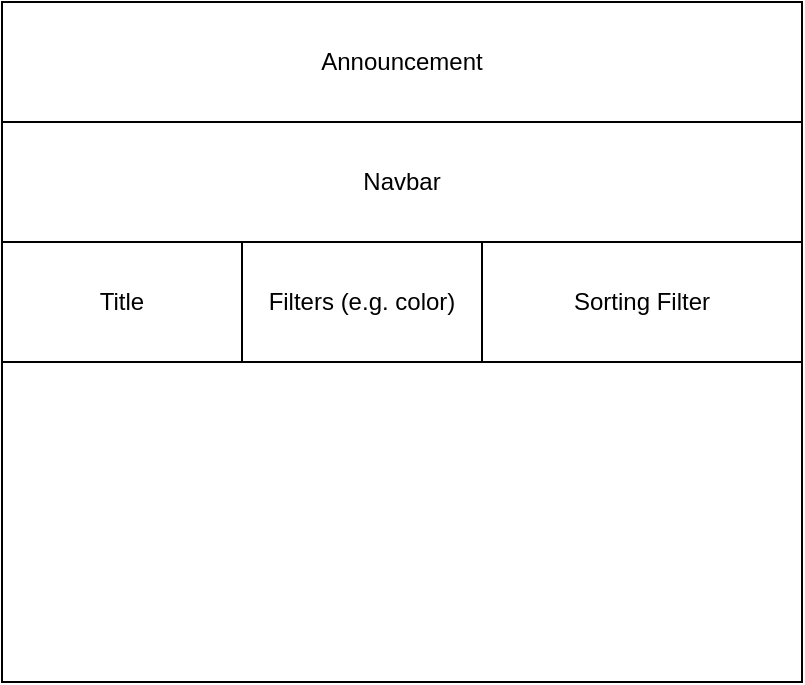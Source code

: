<mxfile>
    <diagram id="Sn6y9prhUlCMN-MI1kPr" name="Page-1">
        <mxGraphModel dx="746" dy="431" grid="1" gridSize="10" guides="1" tooltips="1" connect="1" arrows="1" fold="1" page="1" pageScale="1" pageWidth="850" pageHeight="1100" math="0" shadow="0">
            <root>
                <mxCell id="0"/>
                <mxCell id="1" parent="0"/>
                <mxCell id="2" value="Navbar" style="rounded=0;whiteSpace=wrap;html=1;" vertex="1" parent="1">
                    <mxGeometry x="170" y="60" width="400" height="60" as="geometry"/>
                </mxCell>
                <mxCell id="3" value="Announcement" style="rounded=0;whiteSpace=wrap;html=1;" vertex="1" parent="1">
                    <mxGeometry x="170" width="400" height="60" as="geometry"/>
                </mxCell>
                <mxCell id="4" value="Title" style="rounded=0;whiteSpace=wrap;html=1;" vertex="1" parent="1">
                    <mxGeometry x="170" y="120" width="120" height="60" as="geometry"/>
                </mxCell>
                <mxCell id="5" value="Filters (e.g. color)" style="rounded=0;whiteSpace=wrap;html=1;" vertex="1" parent="1">
                    <mxGeometry x="290" y="120" width="120" height="60" as="geometry"/>
                </mxCell>
                <mxCell id="6" value="Sorting Filter" style="rounded=0;whiteSpace=wrap;html=1;" vertex="1" parent="1">
                    <mxGeometry x="410" y="120" width="160" height="60" as="geometry"/>
                </mxCell>
                <mxCell id="7" value="" style="rounded=0;whiteSpace=wrap;html=1;" vertex="1" parent="1">
                    <mxGeometry x="170" y="180" width="400" height="160" as="geometry"/>
                </mxCell>
            </root>
        </mxGraphModel>
    </diagram>
</mxfile>